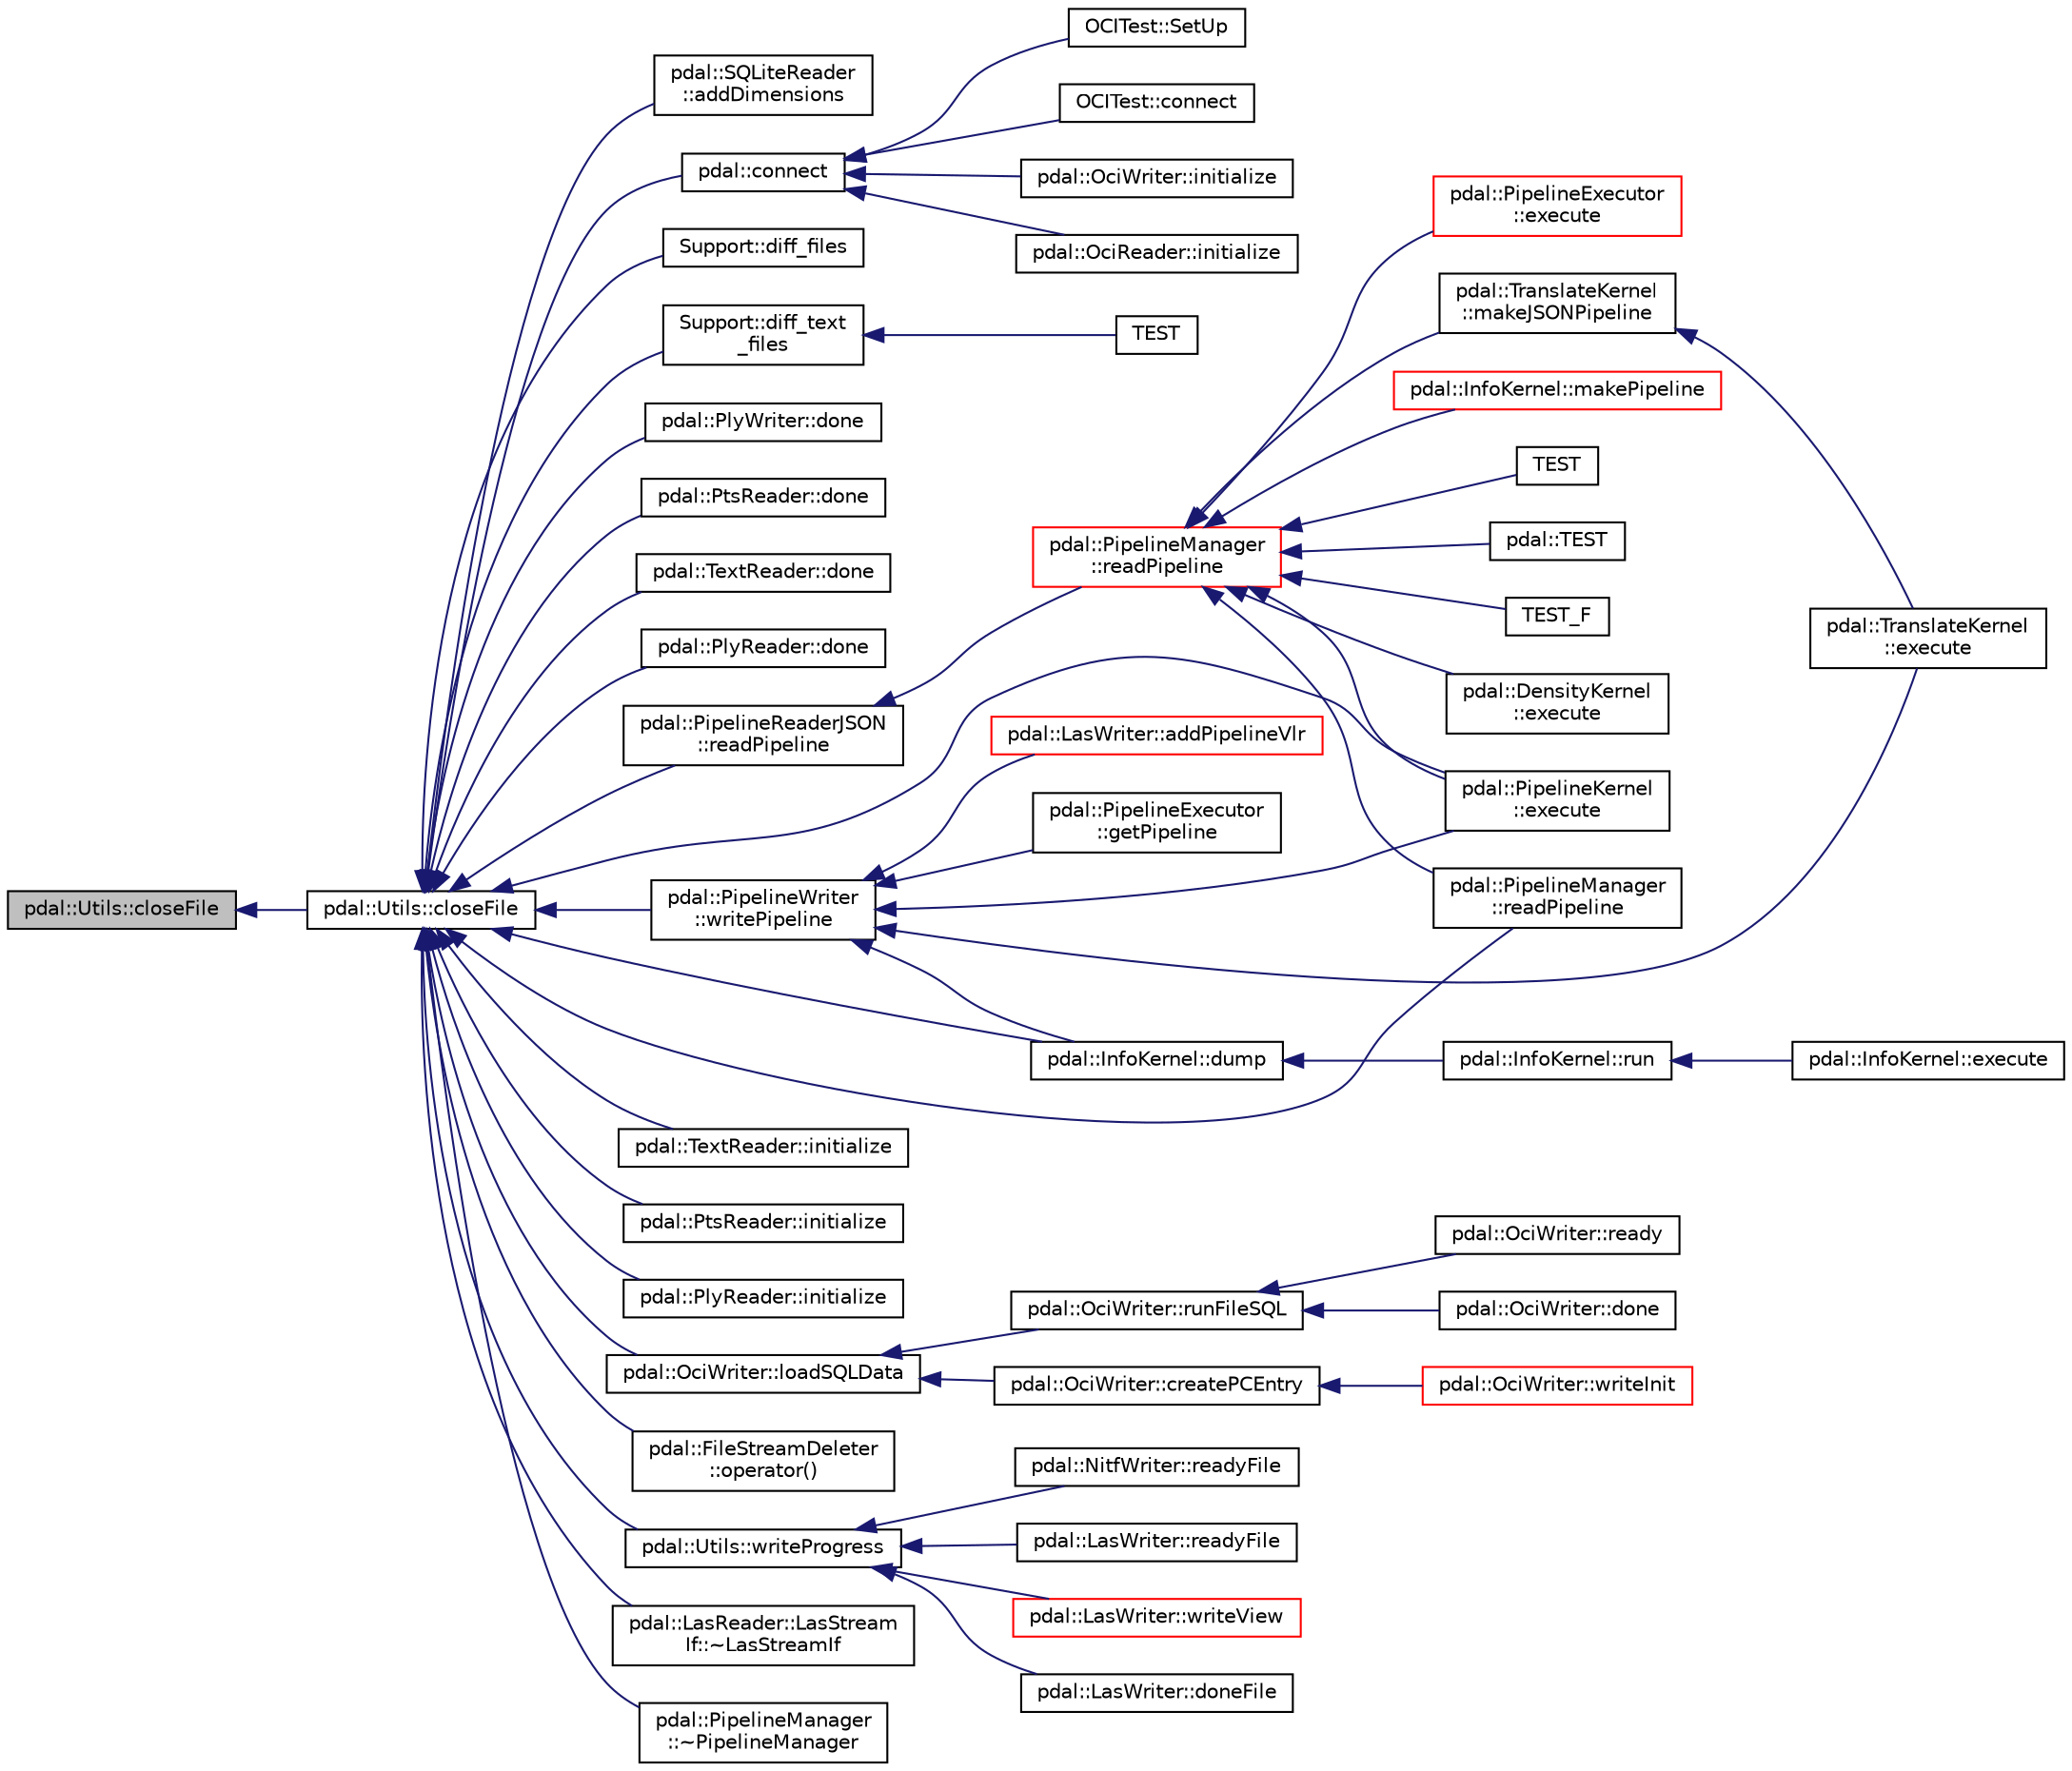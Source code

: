 digraph "pdal::Utils::closeFile"
{
  edge [fontname="Helvetica",fontsize="10",labelfontname="Helvetica",labelfontsize="10"];
  node [fontname="Helvetica",fontsize="10",shape=record];
  rankdir="LR";
  Node1 [label="pdal::Utils::closeFile",height=0.2,width=0.4,color="black", fillcolor="grey75", style="filled", fontcolor="black"];
  Node1 -> Node2 [dir="back",color="midnightblue",fontsize="10",style="solid",fontname="Helvetica"];
  Node2 [label="pdal::Utils::closeFile",height=0.2,width=0.4,color="black", fillcolor="white", style="filled",URL="$namespacepdal_1_1Utils.html#aad48cdff8e3ff3d13c7a273583870185"];
  Node2 -> Node3 [dir="back",color="midnightblue",fontsize="10",style="solid",fontname="Helvetica"];
  Node3 [label="pdal::SQLiteReader\l::addDimensions",height=0.2,width=0.4,color="black", fillcolor="white", style="filled",URL="$classpdal_1_1SQLiteReader.html#a5647aaa7d1f98521743dd1c52bc80c24"];
  Node2 -> Node4 [dir="back",color="midnightblue",fontsize="10",style="solid",fontname="Helvetica"];
  Node4 [label="pdal::connect",height=0.2,width=0.4,color="black", fillcolor="white", style="filled",URL="$namespacepdal.html#a923ba44d8815490512521c355b75c38b"];
  Node4 -> Node5 [dir="back",color="midnightblue",fontsize="10",style="solid",fontname="Helvetica"];
  Node5 [label="OCITest::connect",height=0.2,width=0.4,color="black", fillcolor="white", style="filled",URL="$classOCITest.html#a273c0aff205f36f186735781410dc702"];
  Node4 -> Node6 [dir="back",color="midnightblue",fontsize="10",style="solid",fontname="Helvetica"];
  Node6 [label="pdal::OciWriter::initialize",height=0.2,width=0.4,color="black", fillcolor="white", style="filled",URL="$classpdal_1_1OciWriter.html#a8ebf0753f0a954a733fa978c05159451"];
  Node4 -> Node7 [dir="back",color="midnightblue",fontsize="10",style="solid",fontname="Helvetica"];
  Node7 [label="pdal::OciReader::initialize",height=0.2,width=0.4,color="black", fillcolor="white", style="filled",URL="$classpdal_1_1OciReader.html#a665cc5d7bbfece9e645f6e33144f4b5e"];
  Node4 -> Node8 [dir="back",color="midnightblue",fontsize="10",style="solid",fontname="Helvetica"];
  Node8 [label="OCITest::SetUp",height=0.2,width=0.4,color="black", fillcolor="white", style="filled",URL="$classOCITest.html#acafddbea43025597b6a48a43e8f78fff"];
  Node2 -> Node9 [dir="back",color="midnightblue",fontsize="10",style="solid",fontname="Helvetica"];
  Node9 [label="Support::diff_files",height=0.2,width=0.4,color="black", fillcolor="white", style="filled",URL="$classSupport.html#a81c874b14add7b8021064e94f62b53c9"];
  Node2 -> Node10 [dir="back",color="midnightblue",fontsize="10",style="solid",fontname="Helvetica"];
  Node10 [label="Support::diff_text\l_files",height=0.2,width=0.4,color="black", fillcolor="white", style="filled",URL="$classSupport.html#a645224b95da1981afe87fc417ca29494"];
  Node10 -> Node11 [dir="back",color="midnightblue",fontsize="10",style="solid",fontname="Helvetica"];
  Node11 [label="TEST",height=0.2,width=0.4,color="black", fillcolor="white", style="filled",URL="$SupportTest_8cpp.html#af0cd917057c2f4b74ce7a6d1466e7bb9"];
  Node2 -> Node12 [dir="back",color="midnightblue",fontsize="10",style="solid",fontname="Helvetica"];
  Node12 [label="pdal::PlyWriter::done",height=0.2,width=0.4,color="black", fillcolor="white", style="filled",URL="$classpdal_1_1PlyWriter.html#ad042134b4ce1db2c43eefcd1d1e9a9f5"];
  Node2 -> Node13 [dir="back",color="midnightblue",fontsize="10",style="solid",fontname="Helvetica"];
  Node13 [label="pdal::PtsReader::done",height=0.2,width=0.4,color="black", fillcolor="white", style="filled",URL="$classpdal_1_1PtsReader.html#a347c7ee082e84e08d8f56374014c654a"];
  Node2 -> Node14 [dir="back",color="midnightblue",fontsize="10",style="solid",fontname="Helvetica"];
  Node14 [label="pdal::TextReader::done",height=0.2,width=0.4,color="black", fillcolor="white", style="filled",URL="$classpdal_1_1TextReader.html#a4d7f87d4d3fd19db6390af2afecbec8b"];
  Node2 -> Node15 [dir="back",color="midnightblue",fontsize="10",style="solid",fontname="Helvetica"];
  Node15 [label="pdal::PlyReader::done",height=0.2,width=0.4,color="black", fillcolor="white", style="filled",URL="$classpdal_1_1PlyReader.html#a20108e73c8d2cbdca75265c907987f24"];
  Node2 -> Node16 [dir="back",color="midnightblue",fontsize="10",style="solid",fontname="Helvetica"];
  Node16 [label="pdal::InfoKernel::dump",height=0.2,width=0.4,color="black", fillcolor="white", style="filled",URL="$classpdal_1_1InfoKernel.html#a402cba839f0a07e7d1b5982869ae71c5"];
  Node16 -> Node17 [dir="back",color="midnightblue",fontsize="10",style="solid",fontname="Helvetica"];
  Node17 [label="pdal::InfoKernel::run",height=0.2,width=0.4,color="black", fillcolor="white", style="filled",URL="$classpdal_1_1InfoKernel.html#a507a4fa6aa98127ddc55bb730bcf6a2f"];
  Node17 -> Node18 [dir="back",color="midnightblue",fontsize="10",style="solid",fontname="Helvetica"];
  Node18 [label="pdal::InfoKernel::execute",height=0.2,width=0.4,color="black", fillcolor="white", style="filled",URL="$classpdal_1_1InfoKernel.html#ac8d3f256fa5d844710b25034f4e22eaa"];
  Node2 -> Node19 [dir="back",color="midnightblue",fontsize="10",style="solid",fontname="Helvetica"];
  Node19 [label="pdal::PipelineKernel\l::execute",height=0.2,width=0.4,color="black", fillcolor="white", style="filled",URL="$classpdal_1_1PipelineKernel.html#a0d3bb8f1b2c0af4e3d8af7f61a264d20"];
  Node2 -> Node20 [dir="back",color="midnightblue",fontsize="10",style="solid",fontname="Helvetica"];
  Node20 [label="pdal::TextReader::initialize",height=0.2,width=0.4,color="black", fillcolor="white", style="filled",URL="$classpdal_1_1TextReader.html#ab1ac1a1f74565c6773ab1bbe90cde204"];
  Node2 -> Node21 [dir="back",color="midnightblue",fontsize="10",style="solid",fontname="Helvetica"];
  Node21 [label="pdal::PtsReader::initialize",height=0.2,width=0.4,color="black", fillcolor="white", style="filled",URL="$classpdal_1_1PtsReader.html#a331fe78356805cb6beb1085ee09b5bd5"];
  Node2 -> Node22 [dir="back",color="midnightblue",fontsize="10",style="solid",fontname="Helvetica"];
  Node22 [label="pdal::PlyReader::initialize",height=0.2,width=0.4,color="black", fillcolor="white", style="filled",URL="$classpdal_1_1PlyReader.html#a1502df4ba555d39c66aebabc40b61342"];
  Node2 -> Node23 [dir="back",color="midnightblue",fontsize="10",style="solid",fontname="Helvetica"];
  Node23 [label="pdal::OciWriter::loadSQLData",height=0.2,width=0.4,color="black", fillcolor="white", style="filled",URL="$classpdal_1_1OciWriter.html#a7d89ae96811071e045b6cfc091b7bd01"];
  Node23 -> Node24 [dir="back",color="midnightblue",fontsize="10",style="solid",fontname="Helvetica"];
  Node24 [label="pdal::OciWriter::createPCEntry",height=0.2,width=0.4,color="black", fillcolor="white", style="filled",URL="$classpdal_1_1OciWriter.html#a305cd40729c19754aec8fc7c9d104fdf"];
  Node24 -> Node25 [dir="back",color="midnightblue",fontsize="10",style="solid",fontname="Helvetica"];
  Node25 [label="pdal::OciWriter::writeInit",height=0.2,width=0.4,color="red", fillcolor="white", style="filled",URL="$classpdal_1_1OciWriter.html#a29c890b4de7d31ab917f5d4577f62345"];
  Node23 -> Node26 [dir="back",color="midnightblue",fontsize="10",style="solid",fontname="Helvetica"];
  Node26 [label="pdal::OciWriter::runFileSQL",height=0.2,width=0.4,color="black", fillcolor="white", style="filled",URL="$classpdal_1_1OciWriter.html#a629a673386708bf15044f9c05c2218fd"];
  Node26 -> Node27 [dir="back",color="midnightblue",fontsize="10",style="solid",fontname="Helvetica"];
  Node27 [label="pdal::OciWriter::done",height=0.2,width=0.4,color="black", fillcolor="white", style="filled",URL="$classpdal_1_1OciWriter.html#a899064a17b0d8ef871ab4d79dd2df62b"];
  Node26 -> Node28 [dir="back",color="midnightblue",fontsize="10",style="solid",fontname="Helvetica"];
  Node28 [label="pdal::OciWriter::ready",height=0.2,width=0.4,color="black", fillcolor="white", style="filled",URL="$classpdal_1_1OciWriter.html#aaef01ec1f04e1cd86cd7d465d49e1d81"];
  Node2 -> Node29 [dir="back",color="midnightblue",fontsize="10",style="solid",fontname="Helvetica"];
  Node29 [label="pdal::FileStreamDeleter\l::operator()",height=0.2,width=0.4,color="black", fillcolor="white", style="filled",URL="$structpdal_1_1FileStreamDeleter.html#a10c80698bb4e4903c6144a7dea477cbd"];
  Node2 -> Node30 [dir="back",color="midnightblue",fontsize="10",style="solid",fontname="Helvetica"];
  Node30 [label="pdal::PipelineReaderJSON\l::readPipeline",height=0.2,width=0.4,color="black", fillcolor="white", style="filled",URL="$classpdal_1_1PipelineReaderJSON.html#a84a02c6838be0ce79beb1f3ad56d90d3"];
  Node30 -> Node31 [dir="back",color="midnightblue",fontsize="10",style="solid",fontname="Helvetica"];
  Node31 [label="pdal::PipelineManager\l::readPipeline",height=0.2,width=0.4,color="red", fillcolor="white", style="filled",URL="$classpdal_1_1PipelineManager.html#ae13910b65bf0d0fce79164630d226aef"];
  Node31 -> Node32 [dir="back",color="midnightblue",fontsize="10",style="solid",fontname="Helvetica"];
  Node32 [label="pdal::DensityKernel\l::execute",height=0.2,width=0.4,color="black", fillcolor="white", style="filled",URL="$classpdal_1_1DensityKernel.html#a0c74e94ba52214ddb0455254fb25a0b3"];
  Node31 -> Node19 [dir="back",color="midnightblue",fontsize="10",style="solid",fontname="Helvetica"];
  Node31 -> Node33 [dir="back",color="midnightblue",fontsize="10",style="solid",fontname="Helvetica"];
  Node33 [label="pdal::PipelineExecutor\l::execute",height=0.2,width=0.4,color="red", fillcolor="white", style="filled",URL="$classpdal_1_1PipelineExecutor.html#a9ff24f6f54a70e8606f4d1af5d2860f5"];
  Node31 -> Node34 [dir="back",color="midnightblue",fontsize="10",style="solid",fontname="Helvetica"];
  Node34 [label="pdal::TranslateKernel\l::makeJSONPipeline",height=0.2,width=0.4,color="black", fillcolor="white", style="filled",URL="$classpdal_1_1TranslateKernel.html#acf9dfedffb270ff71f0f73792cd3e87e"];
  Node34 -> Node35 [dir="back",color="midnightblue",fontsize="10",style="solid",fontname="Helvetica"];
  Node35 [label="pdal::TranslateKernel\l::execute",height=0.2,width=0.4,color="black", fillcolor="white", style="filled",URL="$classpdal_1_1TranslateKernel.html#a29dcfe64f27066795c729465ffbef49c"];
  Node31 -> Node36 [dir="back",color="midnightblue",fontsize="10",style="solid",fontname="Helvetica"];
  Node36 [label="pdal::InfoKernel::makePipeline",height=0.2,width=0.4,color="red", fillcolor="white", style="filled",URL="$classpdal_1_1InfoKernel.html#a5deb06e4be4b248c9e1257fc7edf7e65"];
  Node31 -> Node37 [dir="back",color="midnightblue",fontsize="10",style="solid",fontname="Helvetica"];
  Node37 [label="pdal::PipelineManager\l::readPipeline",height=0.2,width=0.4,color="black", fillcolor="white", style="filled",URL="$classpdal_1_1PipelineManager.html#a558ad797557b8c84a3aacc4a38a31ef0"];
  Node31 -> Node38 [dir="back",color="midnightblue",fontsize="10",style="solid",fontname="Helvetica"];
  Node38 [label="TEST",height=0.2,width=0.4,color="black", fillcolor="white", style="filled",URL="$IcebridgeReaderTest_8cpp.html#a2dbac50759032cdb6bd09a9912a570c4"];
  Node31 -> Node39 [dir="back",color="midnightblue",fontsize="10",style="solid",fontname="Helvetica"];
  Node39 [label="pdal::TEST",height=0.2,width=0.4,color="black", fillcolor="white", style="filled",URL="$namespacepdal.html#ac0cce4486643d2d8f11513aa42fda09c"];
  Node31 -> Node40 [dir="back",color="midnightblue",fontsize="10",style="solid",fontname="Helvetica"];
  Node40 [label="TEST_F",height=0.2,width=0.4,color="black", fillcolor="white", style="filled",URL="$PythonFilterTest_8cpp.html#ab2403002240c7f84a058b864ce05cda0"];
  Node2 -> Node37 [dir="back",color="midnightblue",fontsize="10",style="solid",fontname="Helvetica"];
  Node2 -> Node41 [dir="back",color="midnightblue",fontsize="10",style="solid",fontname="Helvetica"];
  Node41 [label="pdal::PipelineWriter\l::writePipeline",height=0.2,width=0.4,color="black", fillcolor="white", style="filled",URL="$namespacepdal_1_1PipelineWriter.html#ae63bae8c6ef7bc4260f70d19bf9948b7"];
  Node41 -> Node42 [dir="back",color="midnightblue",fontsize="10",style="solid",fontname="Helvetica"];
  Node42 [label="pdal::LasWriter::addPipelineVlr",height=0.2,width=0.4,color="red", fillcolor="white", style="filled",URL="$classpdal_1_1LasWriter.html#a84eddaac28c0c4954ebd4226b246ad4b"];
  Node41 -> Node16 [dir="back",color="midnightblue",fontsize="10",style="solid",fontname="Helvetica"];
  Node41 -> Node19 [dir="back",color="midnightblue",fontsize="10",style="solid",fontname="Helvetica"];
  Node41 -> Node35 [dir="back",color="midnightblue",fontsize="10",style="solid",fontname="Helvetica"];
  Node41 -> Node43 [dir="back",color="midnightblue",fontsize="10",style="solid",fontname="Helvetica"];
  Node43 [label="pdal::PipelineExecutor\l::getPipeline",height=0.2,width=0.4,color="black", fillcolor="white", style="filled",URL="$classpdal_1_1PipelineExecutor.html#a94890193f8684baddbb15bfc8a08cc4d"];
  Node2 -> Node44 [dir="back",color="midnightblue",fontsize="10",style="solid",fontname="Helvetica"];
  Node44 [label="pdal::Utils::writeProgress",height=0.2,width=0.4,color="black", fillcolor="white", style="filled",URL="$namespacepdal_1_1Utils.html#adb7958fecbf7710df7d97a313a57ce39"];
  Node44 -> Node45 [dir="back",color="midnightblue",fontsize="10",style="solid",fontname="Helvetica"];
  Node45 [label="pdal::LasWriter::readyFile",height=0.2,width=0.4,color="black", fillcolor="white", style="filled",URL="$classpdal_1_1LasWriter.html#a4b0ad482eac655fb22cf29717c04c6b3"];
  Node44 -> Node46 [dir="back",color="midnightblue",fontsize="10",style="solid",fontname="Helvetica"];
  Node46 [label="pdal::LasWriter::writeView",height=0.2,width=0.4,color="red", fillcolor="white", style="filled",URL="$classpdal_1_1LasWriter.html#a91550327b74a35121c29d342c9659578"];
  Node44 -> Node47 [dir="back",color="midnightblue",fontsize="10",style="solid",fontname="Helvetica"];
  Node47 [label="pdal::LasWriter::doneFile",height=0.2,width=0.4,color="black", fillcolor="white", style="filled",URL="$classpdal_1_1LasWriter.html#a8e6cccdc4e5b6cf4ac9361697b4e6f4f"];
  Node44 -> Node48 [dir="back",color="midnightblue",fontsize="10",style="solid",fontname="Helvetica"];
  Node48 [label="pdal::NitfWriter::readyFile",height=0.2,width=0.4,color="black", fillcolor="white", style="filled",URL="$classpdal_1_1NitfWriter.html#a34d932e82c5d6842ca515cc59281021e"];
  Node2 -> Node49 [dir="back",color="midnightblue",fontsize="10",style="solid",fontname="Helvetica"];
  Node49 [label="pdal::LasReader::LasStream\lIf::~LasStreamIf",height=0.2,width=0.4,color="black", fillcolor="white", style="filled",URL="$classpdal_1_1LasReader_1_1LasStreamIf.html#a6427f662cc40699ceb4f4d3417803b7c"];
  Node2 -> Node50 [dir="back",color="midnightblue",fontsize="10",style="solid",fontname="Helvetica"];
  Node50 [label="pdal::PipelineManager\l::~PipelineManager",height=0.2,width=0.4,color="black", fillcolor="white", style="filled",URL="$classpdal_1_1PipelineManager.html#aa5cb10d3cc2fc7e2ec8dd91ae4c3418e"];
}
